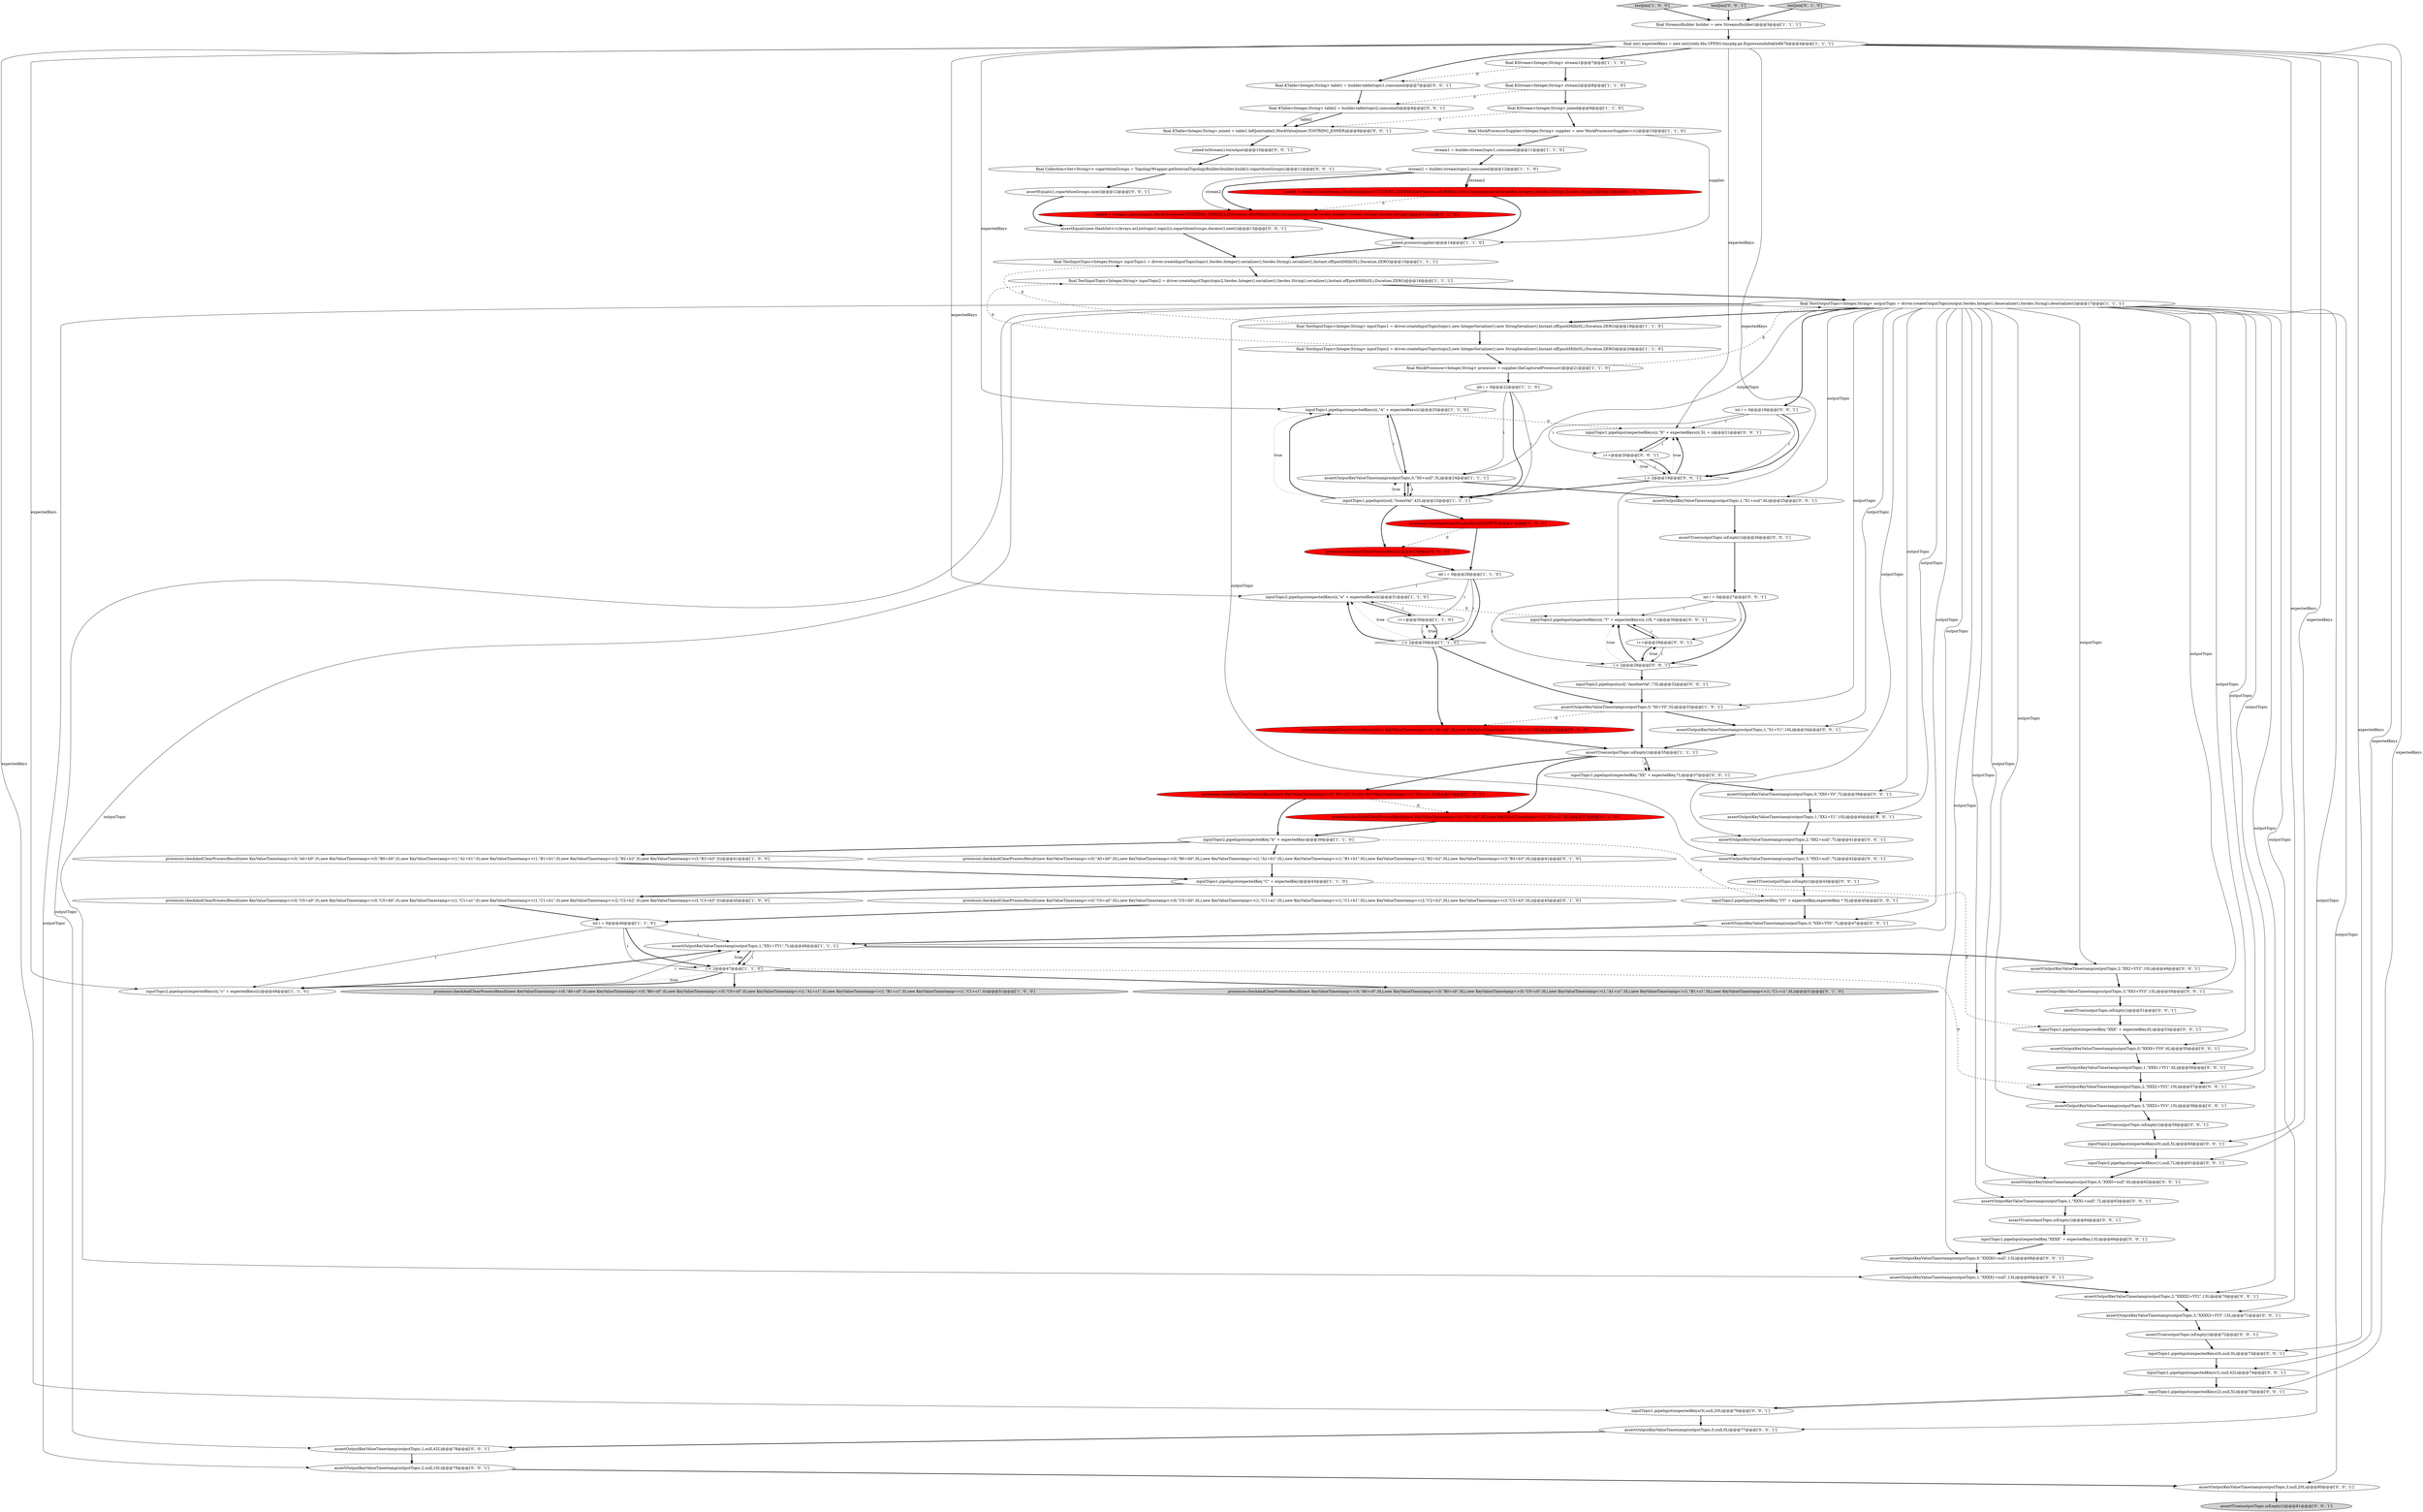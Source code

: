 digraph {
18 [style = filled, label = "final MockProcessorSupplier<Integer,String> supplier = new MockProcessorSupplier<>()@@@10@@@['1', '1', '0']", fillcolor = white, shape = ellipse image = "AAA0AAABBB1BBB"];
3 [style = filled, label = "inputTopic2.pipeInput(expectedKeys(i(,\"a\" + expectedKeys(i()@@@31@@@['1', '1', '0']", fillcolor = white, shape = ellipse image = "AAA0AAABBB1BBB"];
68 [style = filled, label = "assertOutputKeyValueTimestamp(outputTopic,1,\"XX1+Y1\",10L)@@@40@@@['0', '0', '1']", fillcolor = white, shape = ellipse image = "AAA0AAABBB3BBB"];
41 [style = filled, label = "processor.checkAndClearProcessResult()@@@27@@@['0', '1', '0']", fillcolor = red, shape = ellipse image = "AAA1AAABBB2BBB"];
78 [style = filled, label = "assertOutputKeyValueTimestamp(outputTopic,1,\"X1+Y1\",10L)@@@34@@@['0', '0', '1']", fillcolor = white, shape = ellipse image = "AAA0AAABBB3BBB"];
55 [style = filled, label = "assertOutputKeyValueTimestamp(outputTopic,3,\"XX3+null\",7L)@@@42@@@['0', '0', '1']", fillcolor = white, shape = ellipse image = "AAA0AAABBB3BBB"];
12 [style = filled, label = "inputTopic1.pipeInput(expectedKeys(i(,\"A\" + expectedKeys(i()@@@25@@@['1', '1', '0']", fillcolor = white, shape = ellipse image = "AAA0AAABBB1BBB"];
58 [style = filled, label = "assertTrue(outputTopic.isEmpty())@@@43@@@['0', '0', '1']", fillcolor = white, shape = ellipse image = "AAA0AAABBB3BBB"];
50 [style = filled, label = "assertOutputKeyValueTimestamp(outputTopic,1,\"XXX1+null\",7L)@@@63@@@['0', '0', '1']", fillcolor = white, shape = ellipse image = "AAA0AAABBB3BBB"];
82 [style = filled, label = "inputTopic1.pipeInput(expectedKey,\"XX\" + expectedKey,7L)@@@37@@@['0', '0', '1']", fillcolor = white, shape = ellipse image = "AAA0AAABBB3BBB"];
16 [style = filled, label = "i < 2@@@29@@@['1', '1', '0']", fillcolor = white, shape = diamond image = "AAA0AAABBB1BBB"];
81 [style = filled, label = "assertTrue(outputTopic.isEmpty())@@@72@@@['0', '0', '1']", fillcolor = white, shape = ellipse image = "AAA0AAABBB3BBB"];
94 [style = filled, label = "inputTopic1.pipeInput(expectedKeys(3(,null,20L)@@@76@@@['0', '0', '1']", fillcolor = white, shape = ellipse image = "AAA0AAABBB3BBB"];
62 [style = filled, label = "assertOutputKeyValueTimestamp(outputTopic,0,\"XX0+Y0\",7L)@@@39@@@['0', '0', '1']", fillcolor = white, shape = ellipse image = "AAA0AAABBB3BBB"];
72 [style = filled, label = "i < 2@@@19@@@['0', '0', '1']", fillcolor = white, shape = diamond image = "AAA0AAABBB3BBB"];
36 [style = filled, label = "processor.checkAndClearProcessResult(new KeyValueTimestamp<>(0,\"A0+c0\",0),new KeyValueTimestamp<>(0,\"B0+c0\",0),new KeyValueTimestamp<>(0,\"C0+c0\",0),new KeyValueTimestamp<>(1,\"A1+c1\",0),new KeyValueTimestamp<>(1,\"B1+c1\",0),new KeyValueTimestamp<>(1,\"C1+c1\",0))@@@51@@@['1', '0', '0']", fillcolor = lightgray, shape = ellipse image = "AAA0AAABBB1BBB"];
22 [style = filled, label = "processor.checkAndClearProcessResult(new KeyValueTimestamp<>(0,\"B0+a0\",0),new KeyValueTimestamp<>(1,\"B1+a1\",0))@@@37@@@['1', '0', '0']", fillcolor = red, shape = ellipse image = "AAA1AAABBB1BBB"];
11 [style = filled, label = "processor.checkAndClearProcessResult(new KeyValueTimestamp<>(0,\"C0+a0\",0),new KeyValueTimestamp<>(0,\"C0+b0\",0),new KeyValueTimestamp<>(1,\"C1+a1\",0),new KeyValueTimestamp<>(1,\"C1+b1\",0),new KeyValueTimestamp<>(2,\"C2+b2\",0),new KeyValueTimestamp<>(3,\"C3+b3\",0))@@@45@@@['1', '0', '0']", fillcolor = white, shape = ellipse image = "AAA0AAABBB1BBB"];
77 [style = filled, label = "assertTrue(outputTopic.isEmpty())@@@81@@@['0', '0', '1']", fillcolor = lightgray, shape = ellipse image = "AAA0AAABBB3BBB"];
27 [style = filled, label = "final TestInputTopic<Integer,String> inputTopic2 = driver.createInputTopic(topic2,new IntegerSerializer(),new StringSerializer(),Instant.ofEpochMilli(0L),Duration.ZERO)@@@20@@@['1', '1', '0']", fillcolor = white, shape = ellipse image = "AAA0AAABBB1BBB"];
71 [style = filled, label = "inputTopic2.pipeInput(expectedKeys(1(,null,7L)@@@61@@@['0', '0', '1']", fillcolor = white, shape = ellipse image = "AAA0AAABBB3BBB"];
43 [style = filled, label = "processor.checkAndClearProcessResult(new KeyValueTimestamp<>(0,\"A0+b0\",0L),new KeyValueTimestamp<>(0,\"B0+b0\",0L),new KeyValueTimestamp<>(1,\"A1+b1\",0L),new KeyValueTimestamp<>(1,\"B1+b1\",0L),new KeyValueTimestamp<>(2,\"B2+b2\",0L),new KeyValueTimestamp<>(3,\"B3+b3\",0L))@@@41@@@['0', '1', '0']", fillcolor = white, shape = ellipse image = "AAA0AAABBB2BBB"];
95 [style = filled, label = "assertOutputKeyValueTimestamp(outputTopic,3,\"XXX3+YY3\",15L)@@@58@@@['0', '0', '1']", fillcolor = white, shape = ellipse image = "AAA0AAABBB3BBB"];
45 [style = filled, label = "processor.checkAndClearProcessResult(new KeyValueTimestamp<>(0,\"A0+c0\",0L),new KeyValueTimestamp<>(0,\"B0+c0\",0L),new KeyValueTimestamp<>(0,\"C0+c0\",0L),new KeyValueTimestamp<>(1,\"A1+c1\",0L),new KeyValueTimestamp<>(1,\"B1+c1\",0L),new KeyValueTimestamp<>(1,\"C1+c1\",0L))@@@51@@@['0', '1', '0']", fillcolor = lightgray, shape = ellipse image = "AAA0AAABBB2BBB"];
74 [style = filled, label = "assertOutputKeyValueTimestamp(outputTopic,0,\"XX0+YY0\",7L)@@@47@@@['0', '0', '1']", fillcolor = white, shape = ellipse image = "AAA0AAABBB3BBB"];
37 [style = filled, label = "testJoin['1', '0', '0']", fillcolor = lightgray, shape = diamond image = "AAA0AAABBB1BBB"];
46 [style = filled, label = "assertOutputKeyValueTimestamp(outputTopic,2,\"XXXX2+YY2\",13L)@@@70@@@['0', '0', '1']", fillcolor = white, shape = ellipse image = "AAA0AAABBB3BBB"];
84 [style = filled, label = "int i = 0@@@27@@@['0', '0', '1']", fillcolor = white, shape = ellipse image = "AAA0AAABBB3BBB"];
9 [style = filled, label = "final TestInputTopic<Integer,String> inputTopic1 = driver.createInputTopic(topic1,new IntegerSerializer(),new StringSerializer(),Instant.ofEpochMilli(0L),Duration.ZERO)@@@19@@@['1', '1', '0']", fillcolor = white, shape = ellipse image = "AAA0AAABBB1BBB"];
86 [style = filled, label = "i < 2@@@28@@@['0', '0', '1']", fillcolor = white, shape = diamond image = "AAA0AAABBB3BBB"];
52 [style = filled, label = "int i = 0@@@18@@@['0', '0', '1']", fillcolor = white, shape = ellipse image = "AAA0AAABBB3BBB"];
34 [style = filled, label = "processor.checkAndClearProcessResult(EMPTY)@@@27@@@['1', '0', '0']", fillcolor = red, shape = ellipse image = "AAA1AAABBB1BBB"];
80 [style = filled, label = "assertOutputKeyValueTimestamp(outputTopic,1,\"XXX1+YY1\",6L)@@@56@@@['0', '0', '1']", fillcolor = white, shape = ellipse image = "AAA0AAABBB3BBB"];
39 [style = filled, label = "processor.checkAndClearProcessResult(new KeyValueTimestamp<>(0,\"C0+a0\",0L),new KeyValueTimestamp<>(0,\"C0+b0\",0L),new KeyValueTimestamp<>(1,\"C1+a1\",0L),new KeyValueTimestamp<>(1,\"C1+b1\",0L),new KeyValueTimestamp<>(2,\"C2+b2\",0L),new KeyValueTimestamp<>(3,\"C3+b3\",0L))@@@45@@@['0', '1', '0']", fillcolor = white, shape = ellipse image = "AAA0AAABBB2BBB"];
15 [style = filled, label = "i++@@@30@@@['1', '1', '0']", fillcolor = white, shape = ellipse image = "AAA0AAABBB1BBB"];
60 [style = filled, label = "inputTopic1.pipeInput(expectedKeys(1(,null,42L)@@@74@@@['0', '0', '1']", fillcolor = white, shape = ellipse image = "AAA0AAABBB3BBB"];
14 [style = filled, label = "processor.checkAndClearProcessResult(new KeyValueTimestamp<>(0,\"A0+b0\",0),new KeyValueTimestamp<>(0,\"B0+b0\",0),new KeyValueTimestamp<>(1,\"A1+b1\",0),new KeyValueTimestamp<>(1,\"B1+b1\",0),new KeyValueTimestamp<>(2,\"B2+b2\",0),new KeyValueTimestamp<>(3,\"B3+b3\",0))@@@41@@@['1', '0', '0']", fillcolor = white, shape = ellipse image = "AAA0AAABBB1BBB"];
10 [style = filled, label = "assertOutputKeyValueTimestamp(outputTopic,0,\"X0+Y0\",5L)@@@33@@@['1', '0', '1']", fillcolor = white, shape = ellipse image = "AAA0AAABBB1BBB"];
83 [style = filled, label = "assertOutputKeyValueTimestamp(outputTopic,3,null,20L)@@@80@@@['0', '0', '1']", fillcolor = white, shape = ellipse image = "AAA0AAABBB3BBB"];
98 [style = filled, label = "inputTopic1.pipeInput(expectedKey,\"XXXX\" + expectedKey,13L)@@@66@@@['0', '0', '1']", fillcolor = white, shape = ellipse image = "AAA0AAABBB3BBB"];
51 [style = filled, label = "i++@@@29@@@['0', '0', '1']", fillcolor = white, shape = ellipse image = "AAA0AAABBB3BBB"];
88 [style = filled, label = "assertEquals(new HashSet<>(Arrays.asList(topic1,topic2)),copartitionGroups.iterator().next())@@@13@@@['0', '0', '1']", fillcolor = white, shape = ellipse image = "AAA0AAABBB3BBB"];
17 [style = filled, label = "final TestInputTopic<Integer,String> inputTopic2 = driver.createInputTopic(topic2,Serdes.Integer().serializer(),Serdes.String().serializer(),Instant.ofEpochMilli(0L),Duration.ZERO)@@@16@@@['1', '1', '1']", fillcolor = white, shape = ellipse image = "AAA0AAABBB1BBB"];
73 [style = filled, label = "assertOutputKeyValueTimestamp(outputTopic,2,\"XX2+null\",7L)@@@41@@@['0', '0', '1']", fillcolor = white, shape = ellipse image = "AAA0AAABBB3BBB"];
30 [style = filled, label = "inputTopic2.pipeInput(expectedKeys(i(,\"c\" + expectedKeys(i()@@@49@@@['1', '1', '0']", fillcolor = white, shape = ellipse image = "AAA0AAABBB1BBB"];
67 [style = filled, label = "final Collection<Set<String>> copartitionGroups = TopologyWrapper.getInternalTopologyBuilder(builder.build()).copartitionGroups()@@@11@@@['0', '0', '1']", fillcolor = white, shape = ellipse image = "AAA0AAABBB3BBB"];
76 [style = filled, label = "final KTable<Integer,String> table1 = builder.table(topic1,consumed)@@@7@@@['0', '0', '1']", fillcolor = white, shape = ellipse image = "AAA0AAABBB3BBB"];
79 [style = filled, label = "assertTrue(outputTopic.isEmpty())@@@26@@@['0', '0', '1']", fillcolor = white, shape = ellipse image = "AAA0AAABBB3BBB"];
13 [style = filled, label = "assertOutputKeyValueTimestamp(outputTopic,0,\"X0+null\",5L)@@@24@@@['1', '1', '1']", fillcolor = white, shape = ellipse image = "AAA0AAABBB1BBB"];
32 [style = filled, label = "joined = stream1.join(stream2,MockValueJoiner.TOSTRING_JOINER,JoinWindows.of(ofMillis(100)),StreamJoined.with(Serdes.Integer(),Serdes.String(),Serdes.String()))@@@13@@@['1', '0', '0']", fillcolor = red, shape = ellipse image = "AAA1AAABBB1BBB"];
1 [style = filled, label = "final KStream<Integer,String> stream2@@@8@@@['1', '1', '0']", fillcolor = white, shape = ellipse image = "AAA0AAABBB1BBB"];
70 [style = filled, label = "inputTopic2.pipeInput(expectedKeys(0(,null,5L)@@@60@@@['0', '0', '1']", fillcolor = white, shape = ellipse image = "AAA0AAABBB3BBB"];
61 [style = filled, label = "testJoin['0', '0', '1']", fillcolor = lightgray, shape = diamond image = "AAA0AAABBB3BBB"];
25 [style = filled, label = "stream2 = builder.stream(topic2,consumed)@@@12@@@['1', '1', '0']", fillcolor = white, shape = ellipse image = "AAA0AAABBB1BBB"];
31 [style = filled, label = "final StreamsBuilder builder = new StreamsBuilder()@@@3@@@['1', '1', '1']", fillcolor = white, shape = ellipse image = "AAA0AAABBB1BBB"];
90 [style = filled, label = "assertOutputKeyValueTimestamp(outputTopic,0,null,0L)@@@77@@@['0', '0', '1']", fillcolor = white, shape = ellipse image = "AAA0AAABBB3BBB"];
66 [style = filled, label = "assertOutputKeyValueTimestamp(outputTopic,1,null,42L)@@@78@@@['0', '0', '1']", fillcolor = white, shape = ellipse image = "AAA0AAABBB3BBB"];
63 [style = filled, label = "inputTopic2.pipeInput(null,\"AnotherVal\",73L)@@@32@@@['0', '0', '1']", fillcolor = white, shape = ellipse image = "AAA0AAABBB3BBB"];
47 [style = filled, label = "assertOutputKeyValueTimestamp(outputTopic,0,\"XXXX0+null\",13L)@@@68@@@['0', '0', '1']", fillcolor = white, shape = ellipse image = "AAA0AAABBB3BBB"];
59 [style = filled, label = "assertOutputKeyValueTimestamp(outputTopic,0,\"XXX0+YY0\",6L)@@@55@@@['0', '0', '1']", fillcolor = white, shape = ellipse image = "AAA0AAABBB3BBB"];
49 [style = filled, label = "assertTrue(outputTopic.isEmpty())@@@51@@@['0', '0', '1']", fillcolor = white, shape = ellipse image = "AAA0AAABBB3BBB"];
44 [style = filled, label = "processor.checkAndClearProcessResult(new KeyValueTimestamp<>(0,\"A0+a0\",0L),new KeyValueTimestamp<>(1,\"A1+a1\",0L))@@@33@@@['0', '1', '0']", fillcolor = red, shape = ellipse image = "AAA1AAABBB2BBB"];
56 [style = filled, label = "inputTopic1.pipeInput(expectedKeys(2(,null,5L)@@@75@@@['0', '0', '1']", fillcolor = white, shape = ellipse image = "AAA0AAABBB3BBB"];
4 [style = filled, label = "final int(( expectedKeys = new int((((edu.fdu.CPPDG.tinypdg.pe.ExpressionInfo@bdfe7b@@@4@@@['1', '1', '1']", fillcolor = white, shape = ellipse image = "AAA0AAABBB1BBB"];
40 [style = filled, label = "processor.checkAndClearProcessResult(new KeyValueTimestamp<>(0,\"B0+a0\",0L),new KeyValueTimestamp<>(1,\"B1+a1\",0L))@@@37@@@['0', '1', '0']", fillcolor = red, shape = ellipse image = "AAA1AAABBB2BBB"];
5 [style = filled, label = "int i = 0@@@28@@@['1', '1', '0']", fillcolor = white, shape = ellipse image = "AAA0AAABBB1BBB"];
101 [style = filled, label = "i++@@@20@@@['0', '0', '1']", fillcolor = white, shape = ellipse image = "AAA0AAABBB3BBB"];
35 [style = filled, label = "stream1 = builder.stream(topic1,consumed)@@@11@@@['1', '1', '0']", fillcolor = white, shape = ellipse image = "AAA0AAABBB1BBB"];
2 [style = filled, label = "i < 2@@@47@@@['1', '1', '0']", fillcolor = white, shape = diamond image = "AAA0AAABBB1BBB"];
26 [style = filled, label = "int i = 0@@@46@@@['1', '1', '0']", fillcolor = white, shape = ellipse image = "AAA0AAABBB1BBB"];
7 [style = filled, label = "inputTopic2.pipeInput(expectedKey,\"b\" + expectedKey)@@@39@@@['1', '1', '0']", fillcolor = white, shape = ellipse image = "AAA0AAABBB1BBB"];
53 [style = filled, label = "inputTopic2.pipeInput(expectedKeys(i(,\"Y\" + expectedKeys(i(,10L * i)@@@30@@@['0', '0', '1']", fillcolor = white, shape = ellipse image = "AAA0AAABBB3BBB"];
48 [style = filled, label = "assertEquals(1,copartitionGroups.size())@@@12@@@['0', '0', '1']", fillcolor = white, shape = ellipse image = "AAA0AAABBB3BBB"];
19 [style = filled, label = "final KStream<Integer,String> stream1@@@7@@@['1', '1', '0']", fillcolor = white, shape = ellipse image = "AAA0AAABBB1BBB"];
20 [style = filled, label = "assertTrue(outputTopic.isEmpty())@@@35@@@['1', '1', '1']", fillcolor = white, shape = ellipse image = "AAA0AAABBB1BBB"];
85 [style = filled, label = "assertOutputKeyValueTimestamp(outputTopic,3,\"XXXX3+YY3\",15L)@@@71@@@['0', '0', '1']", fillcolor = white, shape = ellipse image = "AAA0AAABBB3BBB"];
97 [style = filled, label = "assertOutputKeyValueTimestamp(outputTopic,2,\"XX2+YY2\",10L)@@@49@@@['0', '0', '1']", fillcolor = white, shape = ellipse image = "AAA0AAABBB3BBB"];
29 [style = filled, label = "final KStream<Integer,String> joined@@@9@@@['1', '1', '0']", fillcolor = white, shape = ellipse image = "AAA0AAABBB1BBB"];
54 [style = filled, label = "assertOutputKeyValueTimestamp(outputTopic,1,\"X1+null\",6L)@@@25@@@['0', '0', '1']", fillcolor = white, shape = ellipse image = "AAA0AAABBB3BBB"];
69 [style = filled, label = "inputTopic1.pipeInput(expectedKeys(0(,null,0L)@@@73@@@['0', '0', '1']", fillcolor = white, shape = ellipse image = "AAA0AAABBB3BBB"];
75 [style = filled, label = "inputTopic1.pipeInput(expectedKeys(i(,\"X\" + expectedKeys(i(,5L + i)@@@21@@@['0', '0', '1']", fillcolor = white, shape = ellipse image = "AAA0AAABBB3BBB"];
0 [style = filled, label = "assertOutputKeyValueTimestamp(outputTopic,1,\"XX1+YY1\",7L)@@@48@@@['1', '1', '1']", fillcolor = white, shape = ellipse image = "AAA0AAABBB1BBB"];
92 [style = filled, label = "assertOutputKeyValueTimestamp(outputTopic,0,\"XXX0+null\",6L)@@@62@@@['0', '0', '1']", fillcolor = white, shape = ellipse image = "AAA0AAABBB3BBB"];
64 [style = filled, label = "assertOutputKeyValueTimestamp(outputTopic,2,null,10L)@@@79@@@['0', '0', '1']", fillcolor = white, shape = ellipse image = "AAA0AAABBB3BBB"];
33 [style = filled, label = "final TestInputTopic<Integer,String> inputTopic1 = driver.createInputTopic(topic1,Serdes.Integer().serializer(),Serdes.String().serializer(),Instant.ofEpochMilli(0L),Duration.ZERO)@@@15@@@['1', '1', '1']", fillcolor = white, shape = ellipse image = "AAA0AAABBB1BBB"];
24 [style = filled, label = "inputTopic1.pipeInput(null,\"SomeVal\",42L)@@@23@@@['1', '1', '1']", fillcolor = white, shape = ellipse image = "AAA0AAABBB1BBB"];
42 [style = filled, label = "joined = stream1.join(stream2,MockValueJoiner.TOSTRING_JOINER,JoinWindows.of(ofMillis(100L)),StreamJoined.with(Serdes.Integer(),Serdes.String(),Serdes.String()))@@@13@@@['0', '1', '0']", fillcolor = red, shape = ellipse image = "AAA1AAABBB2BBB"];
23 [style = filled, label = "inputTopic1.pipeInput(expectedKey,\"C\" + expectedKey)@@@43@@@['1', '1', '0']", fillcolor = white, shape = ellipse image = "AAA0AAABBB1BBB"];
8 [style = filled, label = "final MockProcessor<Integer,String> processor = supplier.theCapturedProcessor()@@@21@@@['1', '1', '0']", fillcolor = white, shape = ellipse image = "AAA0AAABBB1BBB"];
91 [style = filled, label = "assertOutputKeyValueTimestamp(outputTopic,2,\"XXX2+YY2\",10L)@@@57@@@['0', '0', '1']", fillcolor = white, shape = ellipse image = "AAA0AAABBB3BBB"];
102 [style = filled, label = "final KTable<Integer,String> table2 = builder.table(topic2,consumed)@@@8@@@['0', '0', '1']", fillcolor = white, shape = ellipse image = "AAA0AAABBB3BBB"];
6 [style = filled, label = "final TestOutputTopic<Integer,String> outputTopic = driver.createOutputTopic(output,Serdes.Integer().deserializer(),Serdes.String().deserializer())@@@17@@@['1', '1', '1']", fillcolor = white, shape = ellipse image = "AAA0AAABBB1BBB"];
65 [style = filled, label = "inputTopic1.pipeInput(expectedKey,\"XXX\" + expectedKey,6L)@@@53@@@['0', '0', '1']", fillcolor = white, shape = ellipse image = "AAA0AAABBB3BBB"];
87 [style = filled, label = "final KTable<Integer,String> joined = table1.leftJoin(table2,MockValueJoiner.TOSTRING_JOINER)@@@9@@@['0', '0', '1']", fillcolor = white, shape = ellipse image = "AAA0AAABBB3BBB"];
96 [style = filled, label = "joined.toStream().to(output)@@@10@@@['0', '0', '1']", fillcolor = white, shape = ellipse image = "AAA0AAABBB3BBB"];
93 [style = filled, label = "assertOutputKeyValueTimestamp(outputTopic,3,\"XX3+YY3\",15L)@@@50@@@['0', '0', '1']", fillcolor = white, shape = ellipse image = "AAA0AAABBB3BBB"];
100 [style = filled, label = "assertTrue(outputTopic.isEmpty())@@@64@@@['0', '0', '1']", fillcolor = white, shape = ellipse image = "AAA0AAABBB3BBB"];
28 [style = filled, label = "int i = 0@@@22@@@['1', '1', '0']", fillcolor = white, shape = ellipse image = "AAA0AAABBB1BBB"];
99 [style = filled, label = "assertOutputKeyValueTimestamp(outputTopic,1,\"XXXX1+null\",13L)@@@69@@@['0', '0', '1']", fillcolor = white, shape = ellipse image = "AAA0AAABBB3BBB"];
89 [style = filled, label = "assertTrue(outputTopic.isEmpty())@@@59@@@['0', '0', '1']", fillcolor = white, shape = ellipse image = "AAA0AAABBB3BBB"];
21 [style = filled, label = "joined.process(supplier)@@@14@@@['1', '1', '0']", fillcolor = white, shape = ellipse image = "AAA0AAABBB1BBB"];
57 [style = filled, label = "inputTopic2.pipeInput(expectedKey,\"YY\" + expectedKey,expectedKey * 5L)@@@45@@@['0', '0', '1']", fillcolor = white, shape = ellipse image = "AAA0AAABBB3BBB"];
38 [style = filled, label = "testJoin['0', '1', '0']", fillcolor = lightgray, shape = diamond image = "AAA0AAABBB2BBB"];
84->86 [style = solid, label="i"];
24->12 [style = dotted, label="true"];
4->94 [style = solid, label="expectedKeys"];
6->74 [style = solid, label="outputTopic"];
6->99 [style = solid, label="outputTopic"];
69->60 [style = bold, label=""];
72->75 [style = dotted, label="true"];
34->41 [style = dashed, label="0"];
67->48 [style = bold, label=""];
6->93 [style = solid, label="outputTopic"];
93->49 [style = bold, label=""];
24->34 [style = bold, label=""];
38->31 [style = bold, label=""];
43->23 [style = bold, label=""];
51->86 [style = bold, label=""];
68->73 [style = bold, label=""];
29->18 [style = bold, label=""];
6->73 [style = solid, label="outputTopic"];
6->97 [style = solid, label="outputTopic"];
7->14 [style = bold, label=""];
90->66 [style = bold, label=""];
19->1 [style = bold, label=""];
4->60 [style = solid, label="expectedKeys"];
75->101 [style = bold, label=""];
78->20 [style = bold, label=""];
70->71 [style = bold, label=""];
37->31 [style = bold, label=""];
99->46 [style = bold, label=""];
4->3 [style = solid, label="expectedKeys"];
51->86 [style = solid, label="i"];
66->64 [style = bold, label=""];
15->16 [style = solid, label="i"];
57->74 [style = bold, label=""];
19->76 [style = dashed, label="0"];
2->36 [style = bold, label=""];
4->12 [style = solid, label="expectedKeys"];
18->35 [style = bold, label=""];
7->43 [style = bold, label=""];
6->55 [style = solid, label="outputTopic"];
4->70 [style = solid, label="expectedKeys"];
91->95 [style = bold, label=""];
27->17 [style = dashed, label="0"];
51->53 [style = solid, label="i"];
42->21 [style = bold, label=""];
81->69 [style = bold, label=""];
6->10 [style = solid, label="outputTopic"];
2->91 [style = dashed, label="0"];
71->92 [style = bold, label=""];
16->3 [style = bold, label=""];
8->28 [style = bold, label=""];
4->75 [style = solid, label="expectedKeys"];
5->16 [style = solid, label="i"];
2->0 [style = dotted, label="true"];
5->3 [style = solid, label="i"];
4->71 [style = solid, label="expectedKeys"];
79->84 [style = bold, label=""];
86->63 [style = bold, label=""];
4->19 [style = bold, label=""];
31->4 [style = bold, label=""];
20->82 [style = dashed, label="0"];
6->66 [style = solid, label="outputTopic"];
88->33 [style = bold, label=""];
6->78 [style = solid, label="outputTopic"];
101->75 [style = solid, label="i"];
22->7 [style = bold, label=""];
39->26 [style = bold, label=""];
6->47 [style = solid, label="outputTopic"];
13->12 [style = solid, label="i"];
4->76 [style = bold, label=""];
50->100 [style = bold, label=""];
94->90 [style = bold, label=""];
7->57 [style = dashed, label="0"];
26->0 [style = solid, label="i"];
52->72 [style = solid, label="i"];
82->62 [style = bold, label=""];
73->55 [style = bold, label=""];
44->20 [style = bold, label=""];
83->77 [style = bold, label=""];
52->75 [style = solid, label="i"];
0->97 [style = bold, label=""];
4->69 [style = solid, label="expectedKeys"];
28->24 [style = bold, label=""];
62->68 [style = bold, label=""];
6->62 [style = solid, label="outputTopic"];
4->56 [style = solid, label="expectedKeys"];
27->8 [style = bold, label=""];
101->72 [style = bold, label=""];
80->91 [style = bold, label=""];
4->53 [style = solid, label="expectedKeys"];
11->26 [style = bold, label=""];
24->13 [style = bold, label=""];
60->56 [style = bold, label=""];
63->10 [style = bold, label=""];
24->13 [style = dotted, label="true"];
59->80 [style = bold, label=""];
24->12 [style = bold, label=""];
95->89 [style = bold, label=""];
13->24 [style = bold, label=""];
17->6 [style = bold, label=""];
72->75 [style = bold, label=""];
47->99 [style = bold, label=""];
13->54 [style = bold, label=""];
28->24 [style = solid, label="i"];
84->53 [style = solid, label="i"];
92->50 [style = bold, label=""];
52->101 [style = solid, label="i"];
58->57 [style = bold, label=""];
49->65 [style = bold, label=""];
1->102 [style = dashed, label="0"];
2->30 [style = dotted, label="true"];
26->2 [style = solid, label="i"];
48->88 [style = bold, label=""];
3->53 [style = dashed, label="0"];
24->41 [style = bold, label=""];
86->51 [style = dotted, label="true"];
35->25 [style = bold, label=""];
9->27 [style = bold, label=""];
5->16 [style = bold, label=""];
12->13 [style = bold, label=""];
6->0 [style = solid, label="outputTopic"];
25->32 [style = solid, label="stream2"];
101->72 [style = solid, label="i"];
14->23 [style = bold, label=""];
97->93 [style = bold, label=""];
28->13 [style = solid, label="i"];
10->78 [style = bold, label=""];
16->44 [style = bold, label=""];
0->30 [style = solid, label="i"];
6->83 [style = solid, label="outputTopic"];
72->101 [style = dotted, label="true"];
72->24 [style = bold, label=""];
76->102 [style = bold, label=""];
84->51 [style = solid, label="i"];
6->92 [style = solid, label="outputTopic"];
85->81 [style = bold, label=""];
23->39 [style = bold, label=""];
2->45 [style = bold, label=""];
25->42 [style = bold, label=""];
13->24 [style = solid, label="i"];
30->0 [style = bold, label=""];
6->13 [style = solid, label="outputTopic"];
86->53 [style = dotted, label="true"];
6->68 [style = solid, label="outputTopic"];
1->29 [style = bold, label=""];
23->11 [style = bold, label=""];
6->90 [style = solid, label="outputTopic"];
25->42 [style = solid, label="stream2"];
89->70 [style = bold, label=""];
6->50 [style = solid, label="outputTopic"];
4->30 [style = solid, label="expectedKeys"];
28->12 [style = solid, label="i"];
6->59 [style = solid, label="outputTopic"];
33->17 [style = bold, label=""];
16->15 [style = dotted, label="true"];
0->2 [style = solid, label="i"];
12->75 [style = dashed, label="0"];
56->94 [style = bold, label=""];
10->20 [style = bold, label=""];
32->21 [style = bold, label=""];
8->6 [style = dashed, label="0"];
46->85 [style = bold, label=""];
53->51 [style = bold, label=""];
102->87 [style = solid, label="table2"];
54->79 [style = bold, label=""];
87->96 [style = bold, label=""];
16->10 [style = bold, label=""];
6->64 [style = solid, label="outputTopic"];
34->5 [style = bold, label=""];
74->0 [style = bold, label=""];
22->40 [style = dashed, label="0"];
61->31 [style = bold, label=""];
21->33 [style = bold, label=""];
6->54 [style = solid, label="outputTopic"];
0->2 [style = bold, label=""];
25->32 [style = bold, label=""];
6->95 [style = solid, label="outputTopic"];
52->72 [style = bold, label=""];
10->44 [style = dashed, label="0"];
3->15 [style = bold, label=""];
6->91 [style = solid, label="outputTopic"];
15->16 [style = bold, label=""];
84->86 [style = bold, label=""];
16->3 [style = dotted, label="true"];
6->52 [style = bold, label=""];
20->22 [style = bold, label=""];
9->33 [style = dashed, label="0"];
15->3 [style = solid, label="i"];
23->65 [style = dashed, label="0"];
26->2 [style = bold, label=""];
20->40 [style = bold, label=""];
40->7 [style = bold, label=""];
29->87 [style = dashed, label="0"];
102->87 [style = bold, label=""];
96->67 [style = bold, label=""];
86->53 [style = bold, label=""];
100->98 [style = bold, label=""];
5->15 [style = solid, label="i"];
20->82 [style = bold, label=""];
32->42 [style = dashed, label="0"];
65->59 [style = bold, label=""];
6->80 [style = solid, label="outputTopic"];
98->47 [style = bold, label=""];
64->83 [style = bold, label=""];
26->30 [style = solid, label="i"];
6->9 [style = bold, label=""];
2->30 [style = bold, label=""];
6->46 [style = solid, label="outputTopic"];
55->58 [style = bold, label=""];
18->21 [style = solid, label="supplier"];
6->85 [style = solid, label="outputTopic"];
41->5 [style = bold, label=""];
}
